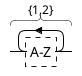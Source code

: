 {
  "sha1": "jqgqwcgxjvxeuq9ugjc32c6fjpc2k1u",
  "insertion": {
    "when": "2024-06-03T18:59:32.097Z",
    "user": "plantuml@gmail.com"
  }
}
@startregex
[A-Z]{1,2}
@endregex

